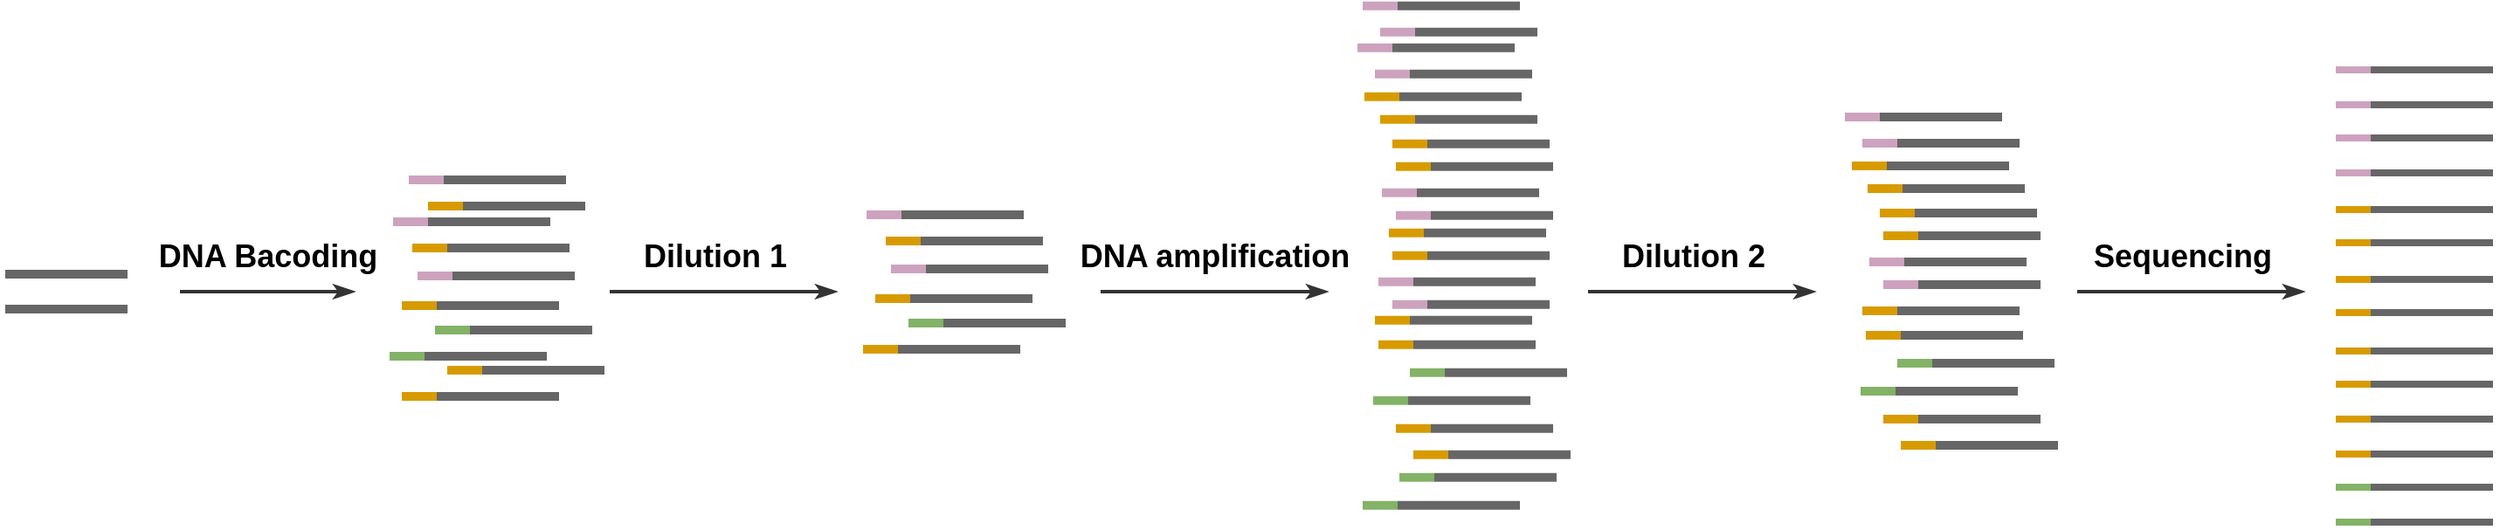 <mxfile version="19.0.0" type="github">
  <diagram id="hOID2NO2qhy8Afpl9kij" name="Page-1">
    <mxGraphModel dx="3061" dy="1357" grid="1" gridSize="10" guides="1" tooltips="1" connect="1" arrows="1" fold="1" page="1" pageScale="1" pageWidth="827" pageHeight="1169" math="0" shadow="0">
      <root>
        <mxCell id="0" />
        <mxCell id="1" parent="0" />
        <mxCell id="WEG5uXrDfeSpom00rCed-1" value="" style="endArrow=none;html=1;rounded=0;strokeWidth=5;strokeColor=#666666;jumpSize=10;shadow=0;arcSize=30;" parent="1" edge="1">
          <mxGeometry width="50" height="50" relative="1" as="geometry">
            <mxPoint x="-226" y="350" as="sourcePoint" />
            <mxPoint x="-156" y="350" as="targetPoint" />
          </mxGeometry>
        </mxCell>
        <mxCell id="WEG5uXrDfeSpom00rCed-2" value="" style="endArrow=none;html=1;rounded=0;strokeWidth=5;strokeColor=#666666;jumpSize=10;shadow=0;arcSize=30;" parent="1" edge="1">
          <mxGeometry width="50" height="50" relative="1" as="geometry">
            <mxPoint x="-226" y="370" as="sourcePoint" />
            <mxPoint x="-156" y="370" as="targetPoint" />
          </mxGeometry>
        </mxCell>
        <mxCell id="WEG5uXrDfeSpom00rCed-8" value="" style="endArrow=none;html=1;rounded=0;strokeWidth=5;strokeColor=#666666;" parent="1" edge="1">
          <mxGeometry width="50" height="50" relative="1" as="geometry">
            <mxPoint x="301" y="347" as="sourcePoint" />
            <mxPoint x="371" y="347" as="targetPoint" />
          </mxGeometry>
        </mxCell>
        <mxCell id="WEG5uXrDfeSpom00rCed-9" value="" style="endArrow=none;html=1;rounded=0;strokeWidth=5;strokeColor=#666666;" parent="1" edge="1">
          <mxGeometry width="50" height="50" relative="1" as="geometry">
            <mxPoint x="287" y="316" as="sourcePoint" />
            <mxPoint x="357" y="316" as="targetPoint" />
          </mxGeometry>
        </mxCell>
        <mxCell id="WEG5uXrDfeSpom00rCed-10" value="" style="endArrow=none;html=1;rounded=0;strokeWidth=5;strokeColor=#666666;" parent="1" edge="1">
          <mxGeometry width="50" height="50" relative="1" as="geometry">
            <mxPoint x="298" y="331" as="sourcePoint" />
            <mxPoint x="368" y="331" as="targetPoint" />
          </mxGeometry>
        </mxCell>
        <mxCell id="WEG5uXrDfeSpom00rCed-11" value="" style="endArrow=none;html=1;rounded=0;strokeWidth=5;strokeColor=#666666;" parent="1" edge="1">
          <mxGeometry width="50" height="50" relative="1" as="geometry">
            <mxPoint x="292" y="364" as="sourcePoint" />
            <mxPoint x="362" y="364" as="targetPoint" />
          </mxGeometry>
        </mxCell>
        <mxCell id="WEG5uXrDfeSpom00rCed-12" value="" style="endArrow=none;html=1;rounded=0;strokeWidth=5;strokeColor=#666666;" parent="1" edge="1">
          <mxGeometry width="50" height="50" relative="1" as="geometry">
            <mxPoint x="285" y="393" as="sourcePoint" />
            <mxPoint x="355" y="393" as="targetPoint" />
          </mxGeometry>
        </mxCell>
        <mxCell id="WEG5uXrDfeSpom00rCed-13" value="" style="endArrow=none;html=1;rounded=0;strokeWidth=5;strokeColor=#666666;" parent="1" edge="1">
          <mxGeometry width="50" height="50" relative="1" as="geometry">
            <mxPoint x="311" y="378" as="sourcePoint" />
            <mxPoint x="381" y="378" as="targetPoint" />
          </mxGeometry>
        </mxCell>
        <mxCell id="WEG5uXrDfeSpom00rCed-18" value="" style="endArrow=none;html=1;rounded=0;strokeWidth=5;strokeColor=#CDA2BE;" parent="1" edge="1">
          <mxGeometry width="50" height="50" relative="1" as="geometry">
            <mxPoint x="281" y="347" as="sourcePoint" />
            <mxPoint x="301" y="347" as="targetPoint" />
          </mxGeometry>
        </mxCell>
        <mxCell id="WEG5uXrDfeSpom00rCed-19" value="" style="endArrow=none;html=1;rounded=0;strokeWidth=5;strokeColor=#CDA2BE;fillColor=#e1d5e7;" parent="1" edge="1">
          <mxGeometry width="50" height="50" relative="1" as="geometry">
            <mxPoint x="267" y="316" as="sourcePoint" />
            <mxPoint x="287" y="316" as="targetPoint" />
          </mxGeometry>
        </mxCell>
        <mxCell id="WEG5uXrDfeSpom00rCed-20" value="" style="endArrow=none;html=1;rounded=0;strokeWidth=5;strokeColor=#d79b00;fillColor=#ffe6cc;" parent="1" edge="1">
          <mxGeometry width="50" height="50" relative="1" as="geometry">
            <mxPoint x="278" y="331" as="sourcePoint" />
            <mxPoint x="298" y="331" as="targetPoint" />
          </mxGeometry>
        </mxCell>
        <mxCell id="WEG5uXrDfeSpom00rCed-21" value="" style="endArrow=none;html=1;rounded=0;strokeWidth=5;strokeColor=#d79b00;fillColor=#ffe6cc;" parent="1" edge="1">
          <mxGeometry width="50" height="50" relative="1" as="geometry">
            <mxPoint x="272" y="364" as="sourcePoint" />
            <mxPoint x="292" y="364" as="targetPoint" />
          </mxGeometry>
        </mxCell>
        <mxCell id="WEG5uXrDfeSpom00rCed-22" value="" style="endArrow=none;html=1;rounded=0;strokeWidth=5;strokeColor=#d79b00;fillColor=#ffe6cc;" parent="1" edge="1">
          <mxGeometry width="50" height="50" relative="1" as="geometry">
            <mxPoint x="265" y="393" as="sourcePoint" />
            <mxPoint x="285" y="393" as="targetPoint" />
          </mxGeometry>
        </mxCell>
        <mxCell id="WEG5uXrDfeSpom00rCed-23" value="" style="endArrow=none;html=1;rounded=0;strokeWidth=5;strokeColor=#82b366;fillColor=#d5e8d4;" parent="1" edge="1">
          <mxGeometry width="50" height="50" relative="1" as="geometry">
            <mxPoint x="291" y="378" as="sourcePoint" />
            <mxPoint x="311" y="378" as="targetPoint" />
          </mxGeometry>
        </mxCell>
        <mxCell id="WEG5uXrDfeSpom00rCed-26" value="" style="endArrow=none;html=1;rounded=0;strokeWidth=4;strokeColor=#666666;" parent="1" edge="1">
          <mxGeometry width="50" height="50" relative="1" as="geometry">
            <mxPoint x="1128" y="233" as="sourcePoint" />
            <mxPoint x="1198" y="233" as="targetPoint" />
          </mxGeometry>
        </mxCell>
        <mxCell id="WEG5uXrDfeSpom00rCed-27" value="" style="endArrow=none;html=1;rounded=0;strokeWidth=4;strokeColor=#666666;" parent="1" edge="1">
          <mxGeometry width="50" height="50" relative="1" as="geometry">
            <mxPoint x="1127" y="253" as="sourcePoint" />
            <mxPoint x="1198" y="253" as="targetPoint" />
          </mxGeometry>
        </mxCell>
        <mxCell id="WEG5uXrDfeSpom00rCed-28" value="" style="endArrow=none;html=1;rounded=0;strokeWidth=4;strokeColor=#666666;" parent="1" edge="1">
          <mxGeometry width="50" height="50" relative="1" as="geometry">
            <mxPoint x="1128" y="313" as="sourcePoint" />
            <mxPoint x="1198" y="313" as="targetPoint" />
          </mxGeometry>
        </mxCell>
        <mxCell id="WEG5uXrDfeSpom00rCed-29" value="" style="endArrow=none;html=1;rounded=0;strokeWidth=4;strokeColor=#666666;" parent="1" edge="1">
          <mxGeometry width="50" height="50" relative="1" as="geometry">
            <mxPoint x="1127" y="332" as="sourcePoint" />
            <mxPoint x="1198" y="332" as="targetPoint" />
          </mxGeometry>
        </mxCell>
        <mxCell id="WEG5uXrDfeSpom00rCed-30" value="" style="endArrow=none;html=1;rounded=0;strokeWidth=4;strokeColor=#666666;" parent="1" edge="1">
          <mxGeometry width="50" height="50" relative="1" as="geometry">
            <mxPoint x="1127" y="353" as="sourcePoint" />
            <mxPoint x="1198" y="353" as="targetPoint" />
          </mxGeometry>
        </mxCell>
        <mxCell id="WEG5uXrDfeSpom00rCed-31" value="" style="endArrow=none;html=1;rounded=0;strokeWidth=4;strokeColor=#666666;" parent="1" edge="1">
          <mxGeometry width="50" height="50" relative="1" as="geometry">
            <mxPoint x="1128" y="472" as="sourcePoint" />
            <mxPoint x="1198" y="472" as="targetPoint" />
          </mxGeometry>
        </mxCell>
        <mxCell id="WEG5uXrDfeSpom00rCed-32" value="" style="endArrow=none;html=1;rounded=0;strokeWidth=4;strokeColor=#CDA2BE;" parent="1" edge="1">
          <mxGeometry width="50" height="50" relative="1" as="geometry">
            <mxPoint x="1108" y="233" as="sourcePoint" />
            <mxPoint x="1128" y="233" as="targetPoint" />
          </mxGeometry>
        </mxCell>
        <mxCell id="WEG5uXrDfeSpom00rCed-33" value="" style="endArrow=none;html=1;rounded=0;strokeWidth=4;strokeColor=#CDA2BE;fillColor=#e1d5e7;" parent="1" edge="1">
          <mxGeometry width="50" height="50" relative="1" as="geometry">
            <mxPoint x="1108" y="253" as="sourcePoint" />
            <mxPoint x="1128" y="253" as="targetPoint" />
          </mxGeometry>
        </mxCell>
        <mxCell id="WEG5uXrDfeSpom00rCed-34" value="" style="endArrow=none;html=1;rounded=0;strokeWidth=4;strokeColor=#d79b00;fillColor=#ffe6cc;" parent="1" edge="1">
          <mxGeometry width="50" height="50" relative="1" as="geometry">
            <mxPoint x="1108" y="313" as="sourcePoint" />
            <mxPoint x="1128" y="313" as="targetPoint" />
          </mxGeometry>
        </mxCell>
        <mxCell id="WEG5uXrDfeSpom00rCed-35" value="" style="endArrow=none;html=1;rounded=0;strokeWidth=4;strokeColor=#d79b00;fillColor=#ffe6cc;" parent="1" edge="1">
          <mxGeometry width="50" height="50" relative="1" as="geometry">
            <mxPoint x="1108" y="332" as="sourcePoint" />
            <mxPoint x="1128" y="332" as="targetPoint" />
          </mxGeometry>
        </mxCell>
        <mxCell id="WEG5uXrDfeSpom00rCed-36" value="" style="endArrow=none;html=1;rounded=0;strokeWidth=4;strokeColor=#d79b00;fillColor=#ffe6cc;" parent="1" edge="1">
          <mxGeometry width="50" height="50" relative="1" as="geometry">
            <mxPoint x="1108" y="353" as="sourcePoint" />
            <mxPoint x="1128" y="353" as="targetPoint" />
          </mxGeometry>
        </mxCell>
        <mxCell id="WEG5uXrDfeSpom00rCed-37" value="" style="endArrow=none;html=1;rounded=0;strokeWidth=4;strokeColor=#82b366;fillColor=#d5e8d4;" parent="1" edge="1">
          <mxGeometry width="50" height="50" relative="1" as="geometry">
            <mxPoint x="1108" y="472" as="sourcePoint" />
            <mxPoint x="1128" y="472" as="targetPoint" />
          </mxGeometry>
        </mxCell>
        <mxCell id="WEG5uXrDfeSpom00rCed-38" value="" style="endArrow=none;html=1;rounded=0;strokeWidth=4;strokeColor=#666666;" parent="1" edge="1">
          <mxGeometry width="50" height="50" relative="1" as="geometry">
            <mxPoint x="1128" y="272" as="sourcePoint" />
            <mxPoint x="1198" y="272" as="targetPoint" />
          </mxGeometry>
        </mxCell>
        <mxCell id="WEG5uXrDfeSpom00rCed-39" value="" style="endArrow=none;html=1;rounded=0;strokeWidth=4;strokeColor=#666666;" parent="1" edge="1">
          <mxGeometry width="50" height="50" relative="1" as="geometry">
            <mxPoint x="1127" y="292" as="sourcePoint" />
            <mxPoint x="1198" y="292" as="targetPoint" />
          </mxGeometry>
        </mxCell>
        <mxCell id="WEG5uXrDfeSpom00rCed-40" value="" style="endArrow=none;html=1;rounded=0;strokeWidth=4;strokeColor=#CDA2BE;" parent="1" edge="1">
          <mxGeometry width="50" height="50" relative="1" as="geometry">
            <mxPoint x="1108" y="272" as="sourcePoint" />
            <mxPoint x="1128" y="272" as="targetPoint" />
          </mxGeometry>
        </mxCell>
        <mxCell id="WEG5uXrDfeSpom00rCed-41" value="" style="endArrow=none;html=1;rounded=0;strokeWidth=4;strokeColor=#CDA2BE;fillColor=#e1d5e7;" parent="1" edge="1">
          <mxGeometry width="50" height="50" relative="1" as="geometry">
            <mxPoint x="1108" y="292" as="sourcePoint" />
            <mxPoint x="1128" y="292" as="targetPoint" />
          </mxGeometry>
        </mxCell>
        <mxCell id="WEG5uXrDfeSpom00rCed-42" value="" style="endArrow=none;html=1;rounded=0;strokeWidth=4;strokeColor=#666666;" parent="1" edge="1">
          <mxGeometry width="50" height="50" relative="1" as="geometry">
            <mxPoint x="1128" y="372" as="sourcePoint" />
            <mxPoint x="1198" y="372" as="targetPoint" />
          </mxGeometry>
        </mxCell>
        <mxCell id="WEG5uXrDfeSpom00rCed-43" value="" style="endArrow=none;html=1;rounded=0;strokeWidth=4;strokeColor=#666666;" parent="1" edge="1">
          <mxGeometry width="50" height="50" relative="1" as="geometry">
            <mxPoint x="1127" y="394.0" as="sourcePoint" />
            <mxPoint x="1198" y="394.0" as="targetPoint" />
          </mxGeometry>
        </mxCell>
        <mxCell id="WEG5uXrDfeSpom00rCed-44" value="" style="endArrow=none;html=1;rounded=0;strokeWidth=4;strokeColor=#666666;" parent="1" edge="1">
          <mxGeometry width="50" height="50" relative="1" as="geometry">
            <mxPoint x="1127" y="413.0" as="sourcePoint" />
            <mxPoint x="1198" y="413.0" as="targetPoint" />
          </mxGeometry>
        </mxCell>
        <mxCell id="WEG5uXrDfeSpom00rCed-45" value="" style="endArrow=none;html=1;rounded=0;strokeWidth=4;strokeColor=#d79b00;fillColor=#ffe6cc;" parent="1" edge="1">
          <mxGeometry width="50" height="50" relative="1" as="geometry">
            <mxPoint x="1108" y="372" as="sourcePoint" />
            <mxPoint x="1128" y="372" as="targetPoint" />
          </mxGeometry>
        </mxCell>
        <mxCell id="WEG5uXrDfeSpom00rCed-46" value="" style="endArrow=none;html=1;rounded=0;strokeWidth=4;strokeColor=#d79b00;fillColor=#ffe6cc;" parent="1" edge="1">
          <mxGeometry width="50" height="50" relative="1" as="geometry">
            <mxPoint x="1108" y="394.0" as="sourcePoint" />
            <mxPoint x="1128" y="394.0" as="targetPoint" />
          </mxGeometry>
        </mxCell>
        <mxCell id="WEG5uXrDfeSpom00rCed-47" value="" style="endArrow=none;html=1;rounded=0;strokeWidth=4;strokeColor=#d79b00;fillColor=#ffe6cc;" parent="1" edge="1">
          <mxGeometry width="50" height="50" relative="1" as="geometry">
            <mxPoint x="1108" y="413.0" as="sourcePoint" />
            <mxPoint x="1128" y="413.0" as="targetPoint" />
          </mxGeometry>
        </mxCell>
        <mxCell id="WEG5uXrDfeSpom00rCed-48" value="" style="endArrow=none;html=1;rounded=0;strokeWidth=4;strokeColor=#666666;" parent="1" edge="1">
          <mxGeometry width="50" height="50" relative="1" as="geometry">
            <mxPoint x="1128" y="492.0" as="sourcePoint" />
            <mxPoint x="1198" y="492.0" as="targetPoint" />
          </mxGeometry>
        </mxCell>
        <mxCell id="WEG5uXrDfeSpom00rCed-49" value="" style="endArrow=none;html=1;rounded=0;strokeWidth=4;strokeColor=#82b366;fillColor=#d5e8d4;" parent="1" edge="1">
          <mxGeometry width="50" height="50" relative="1" as="geometry">
            <mxPoint x="1108" y="492.0" as="sourcePoint" />
            <mxPoint x="1128" y="492.0" as="targetPoint" />
          </mxGeometry>
        </mxCell>
        <mxCell id="WEG5uXrDfeSpom00rCed-50" value="" style="endArrow=none;html=1;rounded=0;strokeWidth=4;strokeColor=#666666;" parent="1" edge="1">
          <mxGeometry width="50" height="50" relative="1" as="geometry">
            <mxPoint x="1127" y="433.0" as="sourcePoint" />
            <mxPoint x="1198" y="433.0" as="targetPoint" />
          </mxGeometry>
        </mxCell>
        <mxCell id="WEG5uXrDfeSpom00rCed-51" value="" style="endArrow=none;html=1;rounded=0;strokeWidth=4;strokeColor=#666666;" parent="1" edge="1">
          <mxGeometry width="50" height="50" relative="1" as="geometry">
            <mxPoint x="1127" y="453.0" as="sourcePoint" />
            <mxPoint x="1198" y="453.0" as="targetPoint" />
          </mxGeometry>
        </mxCell>
        <mxCell id="WEG5uXrDfeSpom00rCed-52" value="" style="endArrow=none;html=1;rounded=0;strokeWidth=4;strokeColor=#d79b00;fillColor=#ffe6cc;" parent="1" edge="1">
          <mxGeometry width="50" height="50" relative="1" as="geometry">
            <mxPoint x="1108" y="433.0" as="sourcePoint" />
            <mxPoint x="1128" y="433.0" as="targetPoint" />
          </mxGeometry>
        </mxCell>
        <mxCell id="WEG5uXrDfeSpom00rCed-53" value="" style="endArrow=none;html=1;rounded=0;strokeWidth=4;strokeColor=#d79b00;fillColor=#ffe6cc;" parent="1" edge="1">
          <mxGeometry width="50" height="50" relative="1" as="geometry">
            <mxPoint x="1108" y="453.0" as="sourcePoint" />
            <mxPoint x="1128" y="453.0" as="targetPoint" />
          </mxGeometry>
        </mxCell>
        <mxCell id="WEG5uXrDfeSpom00rCed-54" value="" style="endArrow=classicThin;html=1;rounded=0;strokeColor=#333333;strokeWidth=2;endFill=1;" parent="1" edge="1">
          <mxGeometry width="50" height="50" relative="1" as="geometry">
            <mxPoint x="-126" y="360" as="sourcePoint" />
            <mxPoint x="-26" y="360" as="targetPoint" />
          </mxGeometry>
        </mxCell>
        <mxCell id="WEG5uXrDfeSpom00rCed-56" value="" style="endArrow=classicThin;html=1;rounded=0;strokeColor=#333333;strokeWidth=2;endFill=1;" parent="1" edge="1">
          <mxGeometry width="50" height="50" relative="1" as="geometry">
            <mxPoint x="960" y="360" as="sourcePoint" />
            <mxPoint x="1090" y="360" as="targetPoint" />
          </mxGeometry>
        </mxCell>
        <mxCell id="WEG5uXrDfeSpom00rCed-97" value="&lt;font style=&quot;font-size: 18px;&quot;&gt;&lt;b&gt;DNA Bacoding&lt;/b&gt;&lt;/font&gt;" style="text;html=1;align=center;verticalAlign=middle;resizable=0;points=[];autosize=1;strokeColor=none;fillColor=none;" parent="1" vertex="1">
          <mxGeometry x="-146" y="330" width="140" height="20" as="geometry" />
        </mxCell>
        <mxCell id="WEG5uXrDfeSpom00rCed-100" value="&lt;font style=&quot;font-size: 18px;&quot;&gt;&lt;b&gt;Sequencing&lt;/b&gt;&lt;/font&gt;" style="text;html=1;align=center;verticalAlign=middle;resizable=0;points=[];autosize=1;strokeColor=none;fillColor=none;" parent="1" vertex="1">
          <mxGeometry x="960" y="330" width="120" height="20" as="geometry" />
        </mxCell>
        <mxCell id="WEG5uXrDfeSpom00rCed-101" value="" style="endArrow=classicThin;html=1;rounded=0;strokeColor=#333333;strokeWidth=2;endFill=1;" parent="1" edge="1">
          <mxGeometry width="50" height="50" relative="1" as="geometry">
            <mxPoint x="401" y="360" as="sourcePoint" />
            <mxPoint x="531" y="360" as="targetPoint" />
          </mxGeometry>
        </mxCell>
        <mxCell id="WEG5uXrDfeSpom00rCed-102" value="&lt;font style=&quot;font-size: 18px;&quot;&gt;&lt;b&gt;DNA amplification&lt;/b&gt;&lt;/font&gt;" style="text;html=1;align=center;verticalAlign=middle;resizable=0;points=[];autosize=1;strokeColor=none;fillColor=none;" parent="1" vertex="1">
          <mxGeometry x="381" y="330" width="170" height="20" as="geometry" />
        </mxCell>
        <mxCell id="lrXB-PKDkwHaV3u19Mu0-61" value="" style="endArrow=none;html=1;rounded=0;strokeWidth=5;strokeColor=#666666;" edge="1" parent="1">
          <mxGeometry width="50" height="50" relative="1" as="geometry">
            <mxPoint x="568" y="220.33" as="sourcePoint" />
            <mxPoint x="638" y="220.33" as="targetPoint" />
          </mxGeometry>
        </mxCell>
        <mxCell id="lrXB-PKDkwHaV3u19Mu0-62" value="" style="endArrow=none;html=1;rounded=0;strokeWidth=5;strokeColor=#CDA2BE;fillColor=#e1d5e7;" edge="1" parent="1">
          <mxGeometry width="50" height="50" relative="1" as="geometry">
            <mxPoint x="548" y="220.33" as="sourcePoint" />
            <mxPoint x="568" y="220.33" as="targetPoint" />
          </mxGeometry>
        </mxCell>
        <mxCell id="lrXB-PKDkwHaV3u19Mu0-63" value="" style="endArrow=none;html=1;rounded=0;strokeWidth=5;strokeColor=#666666;" edge="1" parent="1">
          <mxGeometry width="50" height="50" relative="1" as="geometry">
            <mxPoint x="578" y="235.33" as="sourcePoint" />
            <mxPoint x="648" y="235.33" as="targetPoint" />
          </mxGeometry>
        </mxCell>
        <mxCell id="lrXB-PKDkwHaV3u19Mu0-64" value="" style="endArrow=none;html=1;rounded=0;strokeWidth=5;strokeColor=#CDA2BE;fillColor=#e1d5e7;" edge="1" parent="1">
          <mxGeometry width="50" height="50" relative="1" as="geometry">
            <mxPoint x="558" y="235.33" as="sourcePoint" />
            <mxPoint x="578" y="235.33" as="targetPoint" />
          </mxGeometry>
        </mxCell>
        <mxCell id="lrXB-PKDkwHaV3u19Mu0-65" value="" style="endArrow=none;html=1;rounded=0;strokeWidth=5;strokeColor=#666666;" edge="1" parent="1">
          <mxGeometry width="50" height="50" relative="1" as="geometry">
            <mxPoint x="582" y="303.33" as="sourcePoint" />
            <mxPoint x="652" y="303.33" as="targetPoint" />
          </mxGeometry>
        </mxCell>
        <mxCell id="lrXB-PKDkwHaV3u19Mu0-66" value="" style="endArrow=none;html=1;rounded=0;strokeWidth=5;strokeColor=#CDA2BE;fillColor=#e1d5e7;" edge="1" parent="1">
          <mxGeometry width="50" height="50" relative="1" as="geometry">
            <mxPoint x="562" y="303.33" as="sourcePoint" />
            <mxPoint x="582" y="303.33" as="targetPoint" />
          </mxGeometry>
        </mxCell>
        <mxCell id="lrXB-PKDkwHaV3u19Mu0-67" value="" style="endArrow=none;html=1;rounded=0;strokeWidth=5;strokeColor=#666666;" edge="1" parent="1">
          <mxGeometry width="50" height="50" relative="1" as="geometry">
            <mxPoint x="590" y="316.33" as="sourcePoint" />
            <mxPoint x="660" y="316.33" as="targetPoint" />
          </mxGeometry>
        </mxCell>
        <mxCell id="lrXB-PKDkwHaV3u19Mu0-68" value="" style="endArrow=none;html=1;rounded=0;strokeWidth=5;strokeColor=#CDA2BE;fillColor=#e1d5e7;" edge="1" parent="1">
          <mxGeometry width="50" height="50" relative="1" as="geometry">
            <mxPoint x="570" y="316.33" as="sourcePoint" />
            <mxPoint x="590" y="316.33" as="targetPoint" />
          </mxGeometry>
        </mxCell>
        <mxCell id="lrXB-PKDkwHaV3u19Mu0-69" value="" style="endArrow=none;html=1;rounded=0;strokeWidth=5;strokeColor=#666666;" edge="1" parent="1">
          <mxGeometry width="50" height="50" relative="1" as="geometry">
            <mxPoint x="572" y="248.33" as="sourcePoint" />
            <mxPoint x="642" y="248.33" as="targetPoint" />
          </mxGeometry>
        </mxCell>
        <mxCell id="lrXB-PKDkwHaV3u19Mu0-70" value="" style="endArrow=none;html=1;rounded=0;strokeWidth=5;strokeColor=#d79b00;fillColor=#ffe6cc;" edge="1" parent="1">
          <mxGeometry width="50" height="50" relative="1" as="geometry">
            <mxPoint x="552" y="248.33" as="sourcePoint" />
            <mxPoint x="572" y="248.33" as="targetPoint" />
          </mxGeometry>
        </mxCell>
        <mxCell id="lrXB-PKDkwHaV3u19Mu0-71" value="" style="endArrow=none;html=1;rounded=0;strokeWidth=5;strokeColor=#666666;" edge="1" parent="1">
          <mxGeometry width="50" height="50" relative="1" as="geometry">
            <mxPoint x="581" y="261.33" as="sourcePoint" />
            <mxPoint x="651" y="261.33" as="targetPoint" />
          </mxGeometry>
        </mxCell>
        <mxCell id="lrXB-PKDkwHaV3u19Mu0-72" value="" style="endArrow=none;html=1;rounded=0;strokeWidth=5;strokeColor=#d79b00;fillColor=#ffe6cc;" edge="1" parent="1">
          <mxGeometry width="50" height="50" relative="1" as="geometry">
            <mxPoint x="561" y="261.33" as="sourcePoint" />
            <mxPoint x="581" y="261.33" as="targetPoint" />
          </mxGeometry>
        </mxCell>
        <mxCell id="lrXB-PKDkwHaV3u19Mu0-73" value="" style="endArrow=none;html=1;rounded=0;strokeWidth=5;strokeColor=#666666;" edge="1" parent="1">
          <mxGeometry width="50" height="50" relative="1" as="geometry">
            <mxPoint x="588" y="275.33" as="sourcePoint" />
            <mxPoint x="658" y="275.33" as="targetPoint" />
          </mxGeometry>
        </mxCell>
        <mxCell id="lrXB-PKDkwHaV3u19Mu0-74" value="" style="endArrow=none;html=1;rounded=0;strokeWidth=5;strokeColor=#d79b00;fillColor=#ffe6cc;" edge="1" parent="1">
          <mxGeometry width="50" height="50" relative="1" as="geometry">
            <mxPoint x="568" y="275.33" as="sourcePoint" />
            <mxPoint x="588" y="275.33" as="targetPoint" />
          </mxGeometry>
        </mxCell>
        <mxCell id="lrXB-PKDkwHaV3u19Mu0-75" value="" style="endArrow=none;html=1;rounded=0;strokeWidth=5;strokeColor=#666666;" edge="1" parent="1">
          <mxGeometry width="50" height="50" relative="1" as="geometry">
            <mxPoint x="590" y="288.33" as="sourcePoint" />
            <mxPoint x="660" y="288.33" as="targetPoint" />
          </mxGeometry>
        </mxCell>
        <mxCell id="lrXB-PKDkwHaV3u19Mu0-76" value="" style="endArrow=none;html=1;rounded=0;strokeWidth=5;strokeColor=#d79b00;fillColor=#ffe6cc;" edge="1" parent="1">
          <mxGeometry width="50" height="50" relative="1" as="geometry">
            <mxPoint x="570" y="288.33" as="sourcePoint" />
            <mxPoint x="590" y="288.33" as="targetPoint" />
          </mxGeometry>
        </mxCell>
        <mxCell id="lrXB-PKDkwHaV3u19Mu0-77" value="" style="endArrow=none;html=1;rounded=0;strokeWidth=5;strokeColor=#666666;" edge="1" parent="1">
          <mxGeometry width="50" height="50" relative="1" as="geometry">
            <mxPoint x="578" y="376.33" as="sourcePoint" />
            <mxPoint x="648" y="376.33" as="targetPoint" />
          </mxGeometry>
        </mxCell>
        <mxCell id="lrXB-PKDkwHaV3u19Mu0-78" value="" style="endArrow=none;html=1;rounded=0;strokeWidth=5;strokeColor=#d79b00;fillColor=#ffe6cc;" edge="1" parent="1">
          <mxGeometry width="50" height="50" relative="1" as="geometry">
            <mxPoint x="558" y="376.33" as="sourcePoint" />
            <mxPoint x="578" y="376.33" as="targetPoint" />
          </mxGeometry>
        </mxCell>
        <mxCell id="lrXB-PKDkwHaV3u19Mu0-79" value="" style="endArrow=none;html=1;rounded=0;strokeWidth=5;strokeColor=#666666;" edge="1" parent="1">
          <mxGeometry width="50" height="50" relative="1" as="geometry">
            <mxPoint x="580" y="390.33" as="sourcePoint" />
            <mxPoint x="650" y="390.33" as="targetPoint" />
          </mxGeometry>
        </mxCell>
        <mxCell id="lrXB-PKDkwHaV3u19Mu0-80" value="" style="endArrow=none;html=1;rounded=0;strokeWidth=5;strokeColor=#d79b00;fillColor=#ffe6cc;" edge="1" parent="1">
          <mxGeometry width="50" height="50" relative="1" as="geometry">
            <mxPoint x="560" y="390.33" as="sourcePoint" />
            <mxPoint x="580" y="390.33" as="targetPoint" />
          </mxGeometry>
        </mxCell>
        <mxCell id="lrXB-PKDkwHaV3u19Mu0-81" value="" style="endArrow=none;html=1;rounded=0;strokeWidth=5;strokeColor=#666666;" edge="1" parent="1">
          <mxGeometry width="50" height="50" relative="1" as="geometry">
            <mxPoint x="598" y="406.33" as="sourcePoint" />
            <mxPoint x="668" y="406.33" as="targetPoint" />
          </mxGeometry>
        </mxCell>
        <mxCell id="lrXB-PKDkwHaV3u19Mu0-82" value="" style="endArrow=none;html=1;rounded=0;strokeWidth=5;strokeColor=#82b366;fillColor=#d5e8d4;" edge="1" parent="1">
          <mxGeometry width="50" height="50" relative="1" as="geometry">
            <mxPoint x="578" y="406.33" as="sourcePoint" />
            <mxPoint x="598" y="406.33" as="targetPoint" />
          </mxGeometry>
        </mxCell>
        <mxCell id="lrXB-PKDkwHaV3u19Mu0-83" value="" style="endArrow=none;html=1;rounded=0;strokeWidth=5;strokeColor=#666666;" edge="1" parent="1">
          <mxGeometry width="50" height="50" relative="1" as="geometry">
            <mxPoint x="577" y="422.33" as="sourcePoint" />
            <mxPoint x="647" y="422.33" as="targetPoint" />
          </mxGeometry>
        </mxCell>
        <mxCell id="lrXB-PKDkwHaV3u19Mu0-84" value="" style="endArrow=none;html=1;rounded=0;strokeWidth=5;strokeColor=#82b366;fillColor=#d5e8d4;" edge="1" parent="1">
          <mxGeometry width="50" height="50" relative="1" as="geometry">
            <mxPoint x="557" y="422.33" as="sourcePoint" />
            <mxPoint x="577" y="422.33" as="targetPoint" />
          </mxGeometry>
        </mxCell>
        <mxCell id="lrXB-PKDkwHaV3u19Mu0-85" value="" style="endArrow=none;html=1;rounded=0;strokeWidth=5;strokeColor=#666666;" edge="1" parent="1">
          <mxGeometry width="50" height="50" relative="1" as="geometry">
            <mxPoint x="590" y="438.33" as="sourcePoint" />
            <mxPoint x="660" y="438.33" as="targetPoint" />
          </mxGeometry>
        </mxCell>
        <mxCell id="lrXB-PKDkwHaV3u19Mu0-86" value="" style="endArrow=none;html=1;rounded=0;strokeWidth=5;strokeColor=#d79b00;fillColor=#ffe6cc;" edge="1" parent="1">
          <mxGeometry width="50" height="50" relative="1" as="geometry">
            <mxPoint x="570" y="438.33" as="sourcePoint" />
            <mxPoint x="590" y="438.33" as="targetPoint" />
          </mxGeometry>
        </mxCell>
        <mxCell id="lrXB-PKDkwHaV3u19Mu0-87" value="" style="endArrow=none;html=1;rounded=0;strokeWidth=5;strokeColor=#666666;" edge="1" parent="1">
          <mxGeometry width="50" height="50" relative="1" as="geometry">
            <mxPoint x="600" y="453.33" as="sourcePoint" />
            <mxPoint x="670" y="453.33" as="targetPoint" />
          </mxGeometry>
        </mxCell>
        <mxCell id="lrXB-PKDkwHaV3u19Mu0-88" value="" style="endArrow=none;html=1;rounded=0;strokeWidth=5;strokeColor=#d79b00;fillColor=#ffe6cc;" edge="1" parent="1">
          <mxGeometry width="50" height="50" relative="1" as="geometry">
            <mxPoint x="580" y="453.33" as="sourcePoint" />
            <mxPoint x="600" y="453.33" as="targetPoint" />
          </mxGeometry>
        </mxCell>
        <mxCell id="lrXB-PKDkwHaV3u19Mu0-89" value="" style="endArrow=none;html=1;rounded=0;strokeWidth=5;strokeColor=#666666;" edge="1" parent="1">
          <mxGeometry width="50" height="50" relative="1" as="geometry">
            <mxPoint x="571" y="196.33" as="sourcePoint" />
            <mxPoint x="641" y="196.33" as="targetPoint" />
          </mxGeometry>
        </mxCell>
        <mxCell id="lrXB-PKDkwHaV3u19Mu0-90" value="" style="endArrow=none;html=1;rounded=0;strokeWidth=5;strokeColor=#CDA2BE;fillColor=#e1d5e7;" edge="1" parent="1">
          <mxGeometry width="50" height="50" relative="1" as="geometry">
            <mxPoint x="551" y="196.33" as="sourcePoint" />
            <mxPoint x="571" y="196.33" as="targetPoint" />
          </mxGeometry>
        </mxCell>
        <mxCell id="lrXB-PKDkwHaV3u19Mu0-91" value="" style="endArrow=none;html=1;rounded=0;strokeWidth=5;strokeColor=#666666;" edge="1" parent="1">
          <mxGeometry width="50" height="50" relative="1" as="geometry">
            <mxPoint x="581" y="211.33" as="sourcePoint" />
            <mxPoint x="651" y="211.33" as="targetPoint" />
          </mxGeometry>
        </mxCell>
        <mxCell id="lrXB-PKDkwHaV3u19Mu0-92" value="" style="endArrow=none;html=1;rounded=0;strokeWidth=5;strokeColor=#CDA2BE;fillColor=#e1d5e7;" edge="1" parent="1">
          <mxGeometry width="50" height="50" relative="1" as="geometry">
            <mxPoint x="561" y="211.33" as="sourcePoint" />
            <mxPoint x="581" y="211.33" as="targetPoint" />
          </mxGeometry>
        </mxCell>
        <mxCell id="lrXB-PKDkwHaV3u19Mu0-93" value="" style="endArrow=none;html=1;rounded=0;strokeWidth=5;strokeColor=#666666;" edge="1" parent="1">
          <mxGeometry width="50" height="50" relative="1" as="geometry">
            <mxPoint x="580" y="354.33" as="sourcePoint" />
            <mxPoint x="650" y="354.33" as="targetPoint" />
          </mxGeometry>
        </mxCell>
        <mxCell id="lrXB-PKDkwHaV3u19Mu0-94" value="" style="endArrow=none;html=1;rounded=0;strokeWidth=5;strokeColor=#CDA2BE;fillColor=#e1d5e7;" edge="1" parent="1">
          <mxGeometry width="50" height="50" relative="1" as="geometry">
            <mxPoint x="560" y="354.33" as="sourcePoint" />
            <mxPoint x="580" y="354.33" as="targetPoint" />
          </mxGeometry>
        </mxCell>
        <mxCell id="lrXB-PKDkwHaV3u19Mu0-95" value="" style="endArrow=none;html=1;rounded=0;strokeWidth=5;strokeColor=#666666;" edge="1" parent="1">
          <mxGeometry width="50" height="50" relative="1" as="geometry">
            <mxPoint x="588" y="367.33" as="sourcePoint" />
            <mxPoint x="658" y="367.33" as="targetPoint" />
          </mxGeometry>
        </mxCell>
        <mxCell id="lrXB-PKDkwHaV3u19Mu0-96" value="" style="endArrow=none;html=1;rounded=0;strokeWidth=5;strokeColor=#CDA2BE;fillColor=#e1d5e7;" edge="1" parent="1">
          <mxGeometry width="50" height="50" relative="1" as="geometry">
            <mxPoint x="568" y="367.33" as="sourcePoint" />
            <mxPoint x="588" y="367.33" as="targetPoint" />
          </mxGeometry>
        </mxCell>
        <mxCell id="lrXB-PKDkwHaV3u19Mu0-97" value="" style="endArrow=none;html=1;rounded=0;strokeWidth=5;strokeColor=#666666;" edge="1" parent="1">
          <mxGeometry width="50" height="50" relative="1" as="geometry">
            <mxPoint x="586" y="326.33" as="sourcePoint" />
            <mxPoint x="656" y="326.33" as="targetPoint" />
          </mxGeometry>
        </mxCell>
        <mxCell id="lrXB-PKDkwHaV3u19Mu0-98" value="" style="endArrow=none;html=1;rounded=0;strokeWidth=5;strokeColor=#d79b00;fillColor=#ffe6cc;" edge="1" parent="1">
          <mxGeometry width="50" height="50" relative="1" as="geometry">
            <mxPoint x="566" y="326.33" as="sourcePoint" />
            <mxPoint x="586" y="326.33" as="targetPoint" />
          </mxGeometry>
        </mxCell>
        <mxCell id="lrXB-PKDkwHaV3u19Mu0-99" value="" style="endArrow=none;html=1;rounded=0;strokeWidth=5;strokeColor=#666666;" edge="1" parent="1">
          <mxGeometry width="50" height="50" relative="1" as="geometry">
            <mxPoint x="588" y="339.33" as="sourcePoint" />
            <mxPoint x="658" y="339.33" as="targetPoint" />
          </mxGeometry>
        </mxCell>
        <mxCell id="lrXB-PKDkwHaV3u19Mu0-100" value="" style="endArrow=none;html=1;rounded=0;strokeWidth=5;strokeColor=#d79b00;fillColor=#ffe6cc;" edge="1" parent="1">
          <mxGeometry width="50" height="50" relative="1" as="geometry">
            <mxPoint x="568" y="339.33" as="sourcePoint" />
            <mxPoint x="588" y="339.33" as="targetPoint" />
          </mxGeometry>
        </mxCell>
        <mxCell id="lrXB-PKDkwHaV3u19Mu0-101" value="" style="endArrow=none;html=1;rounded=0;strokeWidth=5;strokeColor=#666666;" edge="1" parent="1">
          <mxGeometry width="50" height="50" relative="1" as="geometry">
            <mxPoint x="592" y="466.33" as="sourcePoint" />
            <mxPoint x="662" y="466.33" as="targetPoint" />
          </mxGeometry>
        </mxCell>
        <mxCell id="lrXB-PKDkwHaV3u19Mu0-102" value="" style="endArrow=none;html=1;rounded=0;strokeWidth=5;strokeColor=#82b366;fillColor=#d5e8d4;" edge="1" parent="1">
          <mxGeometry width="50" height="50" relative="1" as="geometry">
            <mxPoint x="572" y="466.33" as="sourcePoint" />
            <mxPoint x="592" y="466.33" as="targetPoint" />
          </mxGeometry>
        </mxCell>
        <mxCell id="lrXB-PKDkwHaV3u19Mu0-103" value="" style="endArrow=none;html=1;rounded=0;strokeWidth=5;strokeColor=#666666;" edge="1" parent="1">
          <mxGeometry width="50" height="50" relative="1" as="geometry">
            <mxPoint x="571" y="482.33" as="sourcePoint" />
            <mxPoint x="641" y="482.33" as="targetPoint" />
          </mxGeometry>
        </mxCell>
        <mxCell id="lrXB-PKDkwHaV3u19Mu0-104" value="" style="endArrow=none;html=1;rounded=0;strokeWidth=5;strokeColor=#82b366;fillColor=#d5e8d4;" edge="1" parent="1">
          <mxGeometry width="50" height="50" relative="1" as="geometry">
            <mxPoint x="551" y="482.33" as="sourcePoint" />
            <mxPoint x="571" y="482.33" as="targetPoint" />
          </mxGeometry>
        </mxCell>
        <mxCell id="lrXB-PKDkwHaV3u19Mu0-105" value="" style="endArrow=none;html=1;rounded=0;strokeWidth=5;strokeColor=#666666;" edge="1" parent="1">
          <mxGeometry width="50" height="50" relative="1" as="geometry">
            <mxPoint x="847" y="260" as="sourcePoint" />
            <mxPoint x="917" y="260" as="targetPoint" />
          </mxGeometry>
        </mxCell>
        <mxCell id="lrXB-PKDkwHaV3u19Mu0-106" value="" style="endArrow=none;html=1;rounded=0;strokeWidth=5;strokeColor=#CDA2BE;fillColor=#e1d5e7;" edge="1" parent="1">
          <mxGeometry width="50" height="50" relative="1" as="geometry">
            <mxPoint x="827" y="260" as="sourcePoint" />
            <mxPoint x="847" y="260" as="targetPoint" />
          </mxGeometry>
        </mxCell>
        <mxCell id="lrXB-PKDkwHaV3u19Mu0-107" value="" style="endArrow=none;html=1;rounded=0;strokeWidth=5;strokeColor=#666666;" edge="1" parent="1">
          <mxGeometry width="50" height="50" relative="1" as="geometry">
            <mxPoint x="857" y="275" as="sourcePoint" />
            <mxPoint x="927" y="275" as="targetPoint" />
          </mxGeometry>
        </mxCell>
        <mxCell id="lrXB-PKDkwHaV3u19Mu0-108" value="" style="endArrow=none;html=1;rounded=0;strokeWidth=5;strokeColor=#CDA2BE;fillColor=#e1d5e7;" edge="1" parent="1">
          <mxGeometry width="50" height="50" relative="1" as="geometry">
            <mxPoint x="837" y="275" as="sourcePoint" />
            <mxPoint x="857" y="275" as="targetPoint" />
          </mxGeometry>
        </mxCell>
        <mxCell id="lrXB-PKDkwHaV3u19Mu0-109" value="" style="endArrow=none;html=1;rounded=0;strokeWidth=5;strokeColor=#666666;" edge="1" parent="1">
          <mxGeometry width="50" height="50" relative="1" as="geometry">
            <mxPoint x="861" y="343" as="sourcePoint" />
            <mxPoint x="931" y="343" as="targetPoint" />
          </mxGeometry>
        </mxCell>
        <mxCell id="lrXB-PKDkwHaV3u19Mu0-110" value="" style="endArrow=none;html=1;rounded=0;strokeWidth=5;strokeColor=#CDA2BE;fillColor=#e1d5e7;" edge="1" parent="1">
          <mxGeometry width="50" height="50" relative="1" as="geometry">
            <mxPoint x="841" y="343" as="sourcePoint" />
            <mxPoint x="861" y="343" as="targetPoint" />
          </mxGeometry>
        </mxCell>
        <mxCell id="lrXB-PKDkwHaV3u19Mu0-111" value="" style="endArrow=none;html=1;rounded=0;strokeWidth=5;strokeColor=#666666;" edge="1" parent="1">
          <mxGeometry width="50" height="50" relative="1" as="geometry">
            <mxPoint x="869" y="356" as="sourcePoint" />
            <mxPoint x="939" y="356" as="targetPoint" />
          </mxGeometry>
        </mxCell>
        <mxCell id="lrXB-PKDkwHaV3u19Mu0-112" value="" style="endArrow=none;html=1;rounded=0;strokeWidth=5;strokeColor=#CDA2BE;fillColor=#e1d5e7;" edge="1" parent="1">
          <mxGeometry width="50" height="50" relative="1" as="geometry">
            <mxPoint x="849" y="356" as="sourcePoint" />
            <mxPoint x="869" y="356" as="targetPoint" />
          </mxGeometry>
        </mxCell>
        <mxCell id="lrXB-PKDkwHaV3u19Mu0-113" value="" style="endArrow=none;html=1;rounded=0;strokeWidth=5;strokeColor=#666666;" edge="1" parent="1">
          <mxGeometry width="50" height="50" relative="1" as="geometry">
            <mxPoint x="851" y="288" as="sourcePoint" />
            <mxPoint x="921" y="288" as="targetPoint" />
          </mxGeometry>
        </mxCell>
        <mxCell id="lrXB-PKDkwHaV3u19Mu0-114" value="" style="endArrow=none;html=1;rounded=0;strokeWidth=5;strokeColor=#d79b00;fillColor=#ffe6cc;" edge="1" parent="1">
          <mxGeometry width="50" height="50" relative="1" as="geometry">
            <mxPoint x="831" y="288" as="sourcePoint" />
            <mxPoint x="851" y="288" as="targetPoint" />
          </mxGeometry>
        </mxCell>
        <mxCell id="lrXB-PKDkwHaV3u19Mu0-115" value="" style="endArrow=none;html=1;rounded=0;strokeWidth=5;strokeColor=#666666;" edge="1" parent="1">
          <mxGeometry width="50" height="50" relative="1" as="geometry">
            <mxPoint x="860" y="301" as="sourcePoint" />
            <mxPoint x="930" y="301" as="targetPoint" />
          </mxGeometry>
        </mxCell>
        <mxCell id="lrXB-PKDkwHaV3u19Mu0-116" value="" style="endArrow=none;html=1;rounded=0;strokeWidth=5;strokeColor=#d79b00;fillColor=#ffe6cc;" edge="1" parent="1">
          <mxGeometry width="50" height="50" relative="1" as="geometry">
            <mxPoint x="840" y="301" as="sourcePoint" />
            <mxPoint x="860" y="301" as="targetPoint" />
          </mxGeometry>
        </mxCell>
        <mxCell id="lrXB-PKDkwHaV3u19Mu0-117" value="" style="endArrow=none;html=1;rounded=0;strokeWidth=5;strokeColor=#666666;" edge="1" parent="1">
          <mxGeometry width="50" height="50" relative="1" as="geometry">
            <mxPoint x="867" y="315" as="sourcePoint" />
            <mxPoint x="937" y="315" as="targetPoint" />
          </mxGeometry>
        </mxCell>
        <mxCell id="lrXB-PKDkwHaV3u19Mu0-118" value="" style="endArrow=none;html=1;rounded=0;strokeWidth=5;strokeColor=#d79b00;fillColor=#ffe6cc;" edge="1" parent="1">
          <mxGeometry width="50" height="50" relative="1" as="geometry">
            <mxPoint x="847" y="315" as="sourcePoint" />
            <mxPoint x="867" y="315" as="targetPoint" />
          </mxGeometry>
        </mxCell>
        <mxCell id="lrXB-PKDkwHaV3u19Mu0-119" value="" style="endArrow=none;html=1;rounded=0;strokeWidth=5;strokeColor=#666666;" edge="1" parent="1">
          <mxGeometry width="50" height="50" relative="1" as="geometry">
            <mxPoint x="869" y="328" as="sourcePoint" />
            <mxPoint x="939" y="328" as="targetPoint" />
          </mxGeometry>
        </mxCell>
        <mxCell id="lrXB-PKDkwHaV3u19Mu0-120" value="" style="endArrow=none;html=1;rounded=0;strokeWidth=5;strokeColor=#d79b00;fillColor=#ffe6cc;" edge="1" parent="1">
          <mxGeometry width="50" height="50" relative="1" as="geometry">
            <mxPoint x="849" y="328" as="sourcePoint" />
            <mxPoint x="869" y="328" as="targetPoint" />
          </mxGeometry>
        </mxCell>
        <mxCell id="lrXB-PKDkwHaV3u19Mu0-121" value="" style="endArrow=none;html=1;rounded=0;strokeWidth=5;strokeColor=#666666;" edge="1" parent="1">
          <mxGeometry width="50" height="50" relative="1" as="geometry">
            <mxPoint x="857" y="371" as="sourcePoint" />
            <mxPoint x="927" y="371" as="targetPoint" />
          </mxGeometry>
        </mxCell>
        <mxCell id="lrXB-PKDkwHaV3u19Mu0-122" value="" style="endArrow=none;html=1;rounded=0;strokeWidth=5;strokeColor=#d79b00;fillColor=#ffe6cc;" edge="1" parent="1">
          <mxGeometry width="50" height="50" relative="1" as="geometry">
            <mxPoint x="837" y="371" as="sourcePoint" />
            <mxPoint x="857" y="371" as="targetPoint" />
          </mxGeometry>
        </mxCell>
        <mxCell id="lrXB-PKDkwHaV3u19Mu0-123" value="" style="endArrow=none;html=1;rounded=0;strokeWidth=5;strokeColor=#666666;" edge="1" parent="1">
          <mxGeometry width="50" height="50" relative="1" as="geometry">
            <mxPoint x="859" y="385" as="sourcePoint" />
            <mxPoint x="929" y="385" as="targetPoint" />
          </mxGeometry>
        </mxCell>
        <mxCell id="lrXB-PKDkwHaV3u19Mu0-124" value="" style="endArrow=none;html=1;rounded=0;strokeWidth=5;strokeColor=#d79b00;fillColor=#ffe6cc;" edge="1" parent="1">
          <mxGeometry width="50" height="50" relative="1" as="geometry">
            <mxPoint x="839" y="385" as="sourcePoint" />
            <mxPoint x="859" y="385" as="targetPoint" />
          </mxGeometry>
        </mxCell>
        <mxCell id="lrXB-PKDkwHaV3u19Mu0-125" value="" style="endArrow=none;html=1;rounded=0;strokeWidth=5;strokeColor=#666666;" edge="1" parent="1">
          <mxGeometry width="50" height="50" relative="1" as="geometry">
            <mxPoint x="877" y="401" as="sourcePoint" />
            <mxPoint x="947" y="401" as="targetPoint" />
          </mxGeometry>
        </mxCell>
        <mxCell id="lrXB-PKDkwHaV3u19Mu0-126" value="" style="endArrow=none;html=1;rounded=0;strokeWidth=5;strokeColor=#82b366;fillColor=#d5e8d4;" edge="1" parent="1">
          <mxGeometry width="50" height="50" relative="1" as="geometry">
            <mxPoint x="857" y="401" as="sourcePoint" />
            <mxPoint x="877" y="401" as="targetPoint" />
          </mxGeometry>
        </mxCell>
        <mxCell id="lrXB-PKDkwHaV3u19Mu0-127" value="" style="endArrow=none;html=1;rounded=0;strokeWidth=5;strokeColor=#666666;" edge="1" parent="1">
          <mxGeometry width="50" height="50" relative="1" as="geometry">
            <mxPoint x="856" y="417" as="sourcePoint" />
            <mxPoint x="926" y="417" as="targetPoint" />
          </mxGeometry>
        </mxCell>
        <mxCell id="lrXB-PKDkwHaV3u19Mu0-128" value="" style="endArrow=none;html=1;rounded=0;strokeWidth=5;strokeColor=#82b366;fillColor=#d5e8d4;" edge="1" parent="1">
          <mxGeometry width="50" height="50" relative="1" as="geometry">
            <mxPoint x="836" y="417" as="sourcePoint" />
            <mxPoint x="856" y="417" as="targetPoint" />
          </mxGeometry>
        </mxCell>
        <mxCell id="lrXB-PKDkwHaV3u19Mu0-129" value="" style="endArrow=none;html=1;rounded=0;strokeWidth=5;strokeColor=#666666;" edge="1" parent="1">
          <mxGeometry width="50" height="50" relative="1" as="geometry">
            <mxPoint x="869" y="433" as="sourcePoint" />
            <mxPoint x="939" y="433" as="targetPoint" />
          </mxGeometry>
        </mxCell>
        <mxCell id="lrXB-PKDkwHaV3u19Mu0-130" value="" style="endArrow=none;html=1;rounded=0;strokeWidth=5;strokeColor=#d79b00;fillColor=#ffe6cc;" edge="1" parent="1">
          <mxGeometry width="50" height="50" relative="1" as="geometry">
            <mxPoint x="849" y="433" as="sourcePoint" />
            <mxPoint x="869" y="433" as="targetPoint" />
          </mxGeometry>
        </mxCell>
        <mxCell id="lrXB-PKDkwHaV3u19Mu0-131" value="" style="endArrow=none;html=1;rounded=0;strokeWidth=5;strokeColor=#666666;" edge="1" parent="1">
          <mxGeometry width="50" height="50" relative="1" as="geometry">
            <mxPoint x="879" y="448" as="sourcePoint" />
            <mxPoint x="949" y="448" as="targetPoint" />
          </mxGeometry>
        </mxCell>
        <mxCell id="lrXB-PKDkwHaV3u19Mu0-132" value="" style="endArrow=none;html=1;rounded=0;strokeWidth=5;strokeColor=#d79b00;fillColor=#ffe6cc;" edge="1" parent="1">
          <mxGeometry width="50" height="50" relative="1" as="geometry">
            <mxPoint x="859" y="448" as="sourcePoint" />
            <mxPoint x="879" y="448" as="targetPoint" />
          </mxGeometry>
        </mxCell>
        <mxCell id="lrXB-PKDkwHaV3u19Mu0-133" value="" style="endArrow=classicThin;html=1;rounded=0;strokeColor=#333333;strokeWidth=2;endFill=1;" edge="1" parent="1">
          <mxGeometry width="50" height="50" relative="1" as="geometry">
            <mxPoint x="680" y="360" as="sourcePoint" />
            <mxPoint x="810" y="360" as="targetPoint" />
          </mxGeometry>
        </mxCell>
        <mxCell id="lrXB-PKDkwHaV3u19Mu0-134" value="&lt;font style=&quot;font-size: 18px;&quot;&gt;&lt;b&gt;Dilution 2&lt;/b&gt;&lt;/font&gt;" style="text;html=1;align=center;verticalAlign=middle;resizable=0;points=[];autosize=1;strokeColor=none;fillColor=none;" vertex="1" parent="1">
          <mxGeometry x="690" y="330" width="100" height="20" as="geometry" />
        </mxCell>
        <mxCell id="lrXB-PKDkwHaV3u19Mu0-135" value="" style="endArrow=classicThin;html=1;rounded=0;strokeColor=#333333;strokeWidth=2;endFill=1;" edge="1" parent="1">
          <mxGeometry width="50" height="50" relative="1" as="geometry">
            <mxPoint x="120" y="360" as="sourcePoint" />
            <mxPoint x="250" y="360" as="targetPoint" />
          </mxGeometry>
        </mxCell>
        <mxCell id="lrXB-PKDkwHaV3u19Mu0-136" value="&lt;font style=&quot;font-size: 18px;&quot;&gt;&lt;b&gt;Dilution 1&lt;/b&gt;&lt;/font&gt;" style="text;html=1;align=center;verticalAlign=middle;resizable=0;points=[];autosize=1;strokeColor=none;fillColor=none;" vertex="1" parent="1">
          <mxGeometry x="130" y="330" width="100" height="20" as="geometry" />
        </mxCell>
        <mxCell id="lrXB-PKDkwHaV3u19Mu0-137" value="" style="endArrow=none;html=1;rounded=0;strokeWidth=5;strokeColor=#666666;" edge="1" parent="1">
          <mxGeometry width="50" height="50" relative="1" as="geometry">
            <mxPoint x="30" y="351" as="sourcePoint" />
            <mxPoint x="100" y="351" as="targetPoint" />
          </mxGeometry>
        </mxCell>
        <mxCell id="lrXB-PKDkwHaV3u19Mu0-138" value="" style="endArrow=none;html=1;rounded=0;strokeWidth=5;strokeColor=#666666;" edge="1" parent="1">
          <mxGeometry width="50" height="50" relative="1" as="geometry">
            <mxPoint x="16" y="320" as="sourcePoint" />
            <mxPoint x="86" y="320" as="targetPoint" />
          </mxGeometry>
        </mxCell>
        <mxCell id="lrXB-PKDkwHaV3u19Mu0-139" value="" style="endArrow=none;html=1;rounded=0;strokeWidth=5;strokeColor=#666666;" edge="1" parent="1">
          <mxGeometry width="50" height="50" relative="1" as="geometry">
            <mxPoint x="27" y="335" as="sourcePoint" />
            <mxPoint x="97" y="335" as="targetPoint" />
          </mxGeometry>
        </mxCell>
        <mxCell id="lrXB-PKDkwHaV3u19Mu0-140" value="" style="endArrow=none;html=1;rounded=0;strokeWidth=5;strokeColor=#666666;" edge="1" parent="1">
          <mxGeometry width="50" height="50" relative="1" as="geometry">
            <mxPoint x="21" y="368" as="sourcePoint" />
            <mxPoint x="91" y="368" as="targetPoint" />
          </mxGeometry>
        </mxCell>
        <mxCell id="lrXB-PKDkwHaV3u19Mu0-141" value="" style="endArrow=none;html=1;rounded=0;strokeWidth=5;strokeColor=#666666;" edge="1" parent="1">
          <mxGeometry width="50" height="50" relative="1" as="geometry">
            <mxPoint x="14" y="397" as="sourcePoint" />
            <mxPoint x="84" y="397" as="targetPoint" />
          </mxGeometry>
        </mxCell>
        <mxCell id="lrXB-PKDkwHaV3u19Mu0-142" value="" style="endArrow=none;html=1;rounded=0;strokeWidth=5;strokeColor=#666666;" edge="1" parent="1">
          <mxGeometry width="50" height="50" relative="1" as="geometry">
            <mxPoint x="40" y="382" as="sourcePoint" />
            <mxPoint x="110" y="382" as="targetPoint" />
          </mxGeometry>
        </mxCell>
        <mxCell id="lrXB-PKDkwHaV3u19Mu0-143" value="" style="endArrow=none;html=1;rounded=0;strokeWidth=5;strokeColor=#CDA2BE;" edge="1" parent="1">
          <mxGeometry width="50" height="50" relative="1" as="geometry">
            <mxPoint x="10" y="351" as="sourcePoint" />
            <mxPoint x="30" y="351" as="targetPoint" />
          </mxGeometry>
        </mxCell>
        <mxCell id="lrXB-PKDkwHaV3u19Mu0-144" value="" style="endArrow=none;html=1;rounded=0;strokeWidth=5;strokeColor=#CDA2BE;fillColor=#e1d5e7;" edge="1" parent="1">
          <mxGeometry width="50" height="50" relative="1" as="geometry">
            <mxPoint x="-4" y="320" as="sourcePoint" />
            <mxPoint x="16" y="320" as="targetPoint" />
          </mxGeometry>
        </mxCell>
        <mxCell id="lrXB-PKDkwHaV3u19Mu0-145" value="" style="endArrow=none;html=1;rounded=0;strokeWidth=5;strokeColor=#d79b00;fillColor=#ffe6cc;" edge="1" parent="1">
          <mxGeometry width="50" height="50" relative="1" as="geometry">
            <mxPoint x="7" y="335" as="sourcePoint" />
            <mxPoint x="27" y="335" as="targetPoint" />
          </mxGeometry>
        </mxCell>
        <mxCell id="lrXB-PKDkwHaV3u19Mu0-146" value="" style="endArrow=none;html=1;rounded=0;strokeWidth=5;strokeColor=#d79b00;fillColor=#ffe6cc;" edge="1" parent="1">
          <mxGeometry width="50" height="50" relative="1" as="geometry">
            <mxPoint x="1" y="368" as="sourcePoint" />
            <mxPoint x="21" y="368" as="targetPoint" />
          </mxGeometry>
        </mxCell>
        <mxCell id="lrXB-PKDkwHaV3u19Mu0-147" value="" style="endArrow=none;html=1;rounded=0;strokeWidth=5;strokeColor=#82b366;fillColor=#d5e8d4;" edge="1" parent="1">
          <mxGeometry width="50" height="50" relative="1" as="geometry">
            <mxPoint x="-6" y="397" as="sourcePoint" />
            <mxPoint x="14" y="397" as="targetPoint" />
          </mxGeometry>
        </mxCell>
        <mxCell id="lrXB-PKDkwHaV3u19Mu0-148" value="" style="endArrow=none;html=1;rounded=0;strokeWidth=5;strokeColor=#82b366;fillColor=#d5e8d4;" edge="1" parent="1">
          <mxGeometry width="50" height="50" relative="1" as="geometry">
            <mxPoint x="20" y="382" as="sourcePoint" />
            <mxPoint x="40" y="382" as="targetPoint" />
          </mxGeometry>
        </mxCell>
        <mxCell id="lrXB-PKDkwHaV3u19Mu0-149" value="" style="endArrow=none;html=1;rounded=0;strokeWidth=5;strokeColor=#666666;" edge="1" parent="1">
          <mxGeometry width="50" height="50" relative="1" as="geometry">
            <mxPoint x="25" y="296" as="sourcePoint" />
            <mxPoint x="95" y="296" as="targetPoint" />
          </mxGeometry>
        </mxCell>
        <mxCell id="lrXB-PKDkwHaV3u19Mu0-150" value="" style="endArrow=none;html=1;rounded=0;strokeWidth=5;strokeColor=#666666;" edge="1" parent="1">
          <mxGeometry width="50" height="50" relative="1" as="geometry">
            <mxPoint x="36" y="311" as="sourcePoint" />
            <mxPoint x="106" y="311" as="targetPoint" />
          </mxGeometry>
        </mxCell>
        <mxCell id="lrXB-PKDkwHaV3u19Mu0-151" value="" style="endArrow=none;html=1;rounded=0;strokeWidth=5;strokeColor=#CDA2BE;fillColor=#e1d5e7;" edge="1" parent="1">
          <mxGeometry width="50" height="50" relative="1" as="geometry">
            <mxPoint x="5" y="296" as="sourcePoint" />
            <mxPoint x="25" y="296" as="targetPoint" />
          </mxGeometry>
        </mxCell>
        <mxCell id="lrXB-PKDkwHaV3u19Mu0-152" value="" style="endArrow=none;html=1;rounded=0;strokeWidth=5;strokeColor=#d79b00;fillColor=#ffe6cc;" edge="1" parent="1">
          <mxGeometry width="50" height="50" relative="1" as="geometry">
            <mxPoint x="16" y="311" as="sourcePoint" />
            <mxPoint x="36" y="311" as="targetPoint" />
          </mxGeometry>
        </mxCell>
        <mxCell id="lrXB-PKDkwHaV3u19Mu0-153" value="" style="endArrow=none;html=1;rounded=0;strokeWidth=5;strokeColor=#666666;" edge="1" parent="1">
          <mxGeometry width="50" height="50" relative="1" as="geometry">
            <mxPoint x="21" y="420" as="sourcePoint" />
            <mxPoint x="91" y="420" as="targetPoint" />
          </mxGeometry>
        </mxCell>
        <mxCell id="lrXB-PKDkwHaV3u19Mu0-154" value="" style="endArrow=none;html=1;rounded=0;strokeWidth=5;strokeColor=#666666;" edge="1" parent="1">
          <mxGeometry width="50" height="50" relative="1" as="geometry">
            <mxPoint x="47" y="405" as="sourcePoint" />
            <mxPoint x="117" y="405" as="targetPoint" />
          </mxGeometry>
        </mxCell>
        <mxCell id="lrXB-PKDkwHaV3u19Mu0-155" value="" style="endArrow=none;html=1;rounded=0;strokeWidth=5;strokeColor=#d79b00;fillColor=#ffe6cc;" edge="1" parent="1">
          <mxGeometry width="50" height="50" relative="1" as="geometry">
            <mxPoint x="1" y="420" as="sourcePoint" />
            <mxPoint x="21" y="420" as="targetPoint" />
          </mxGeometry>
        </mxCell>
        <mxCell id="lrXB-PKDkwHaV3u19Mu0-156" value="" style="endArrow=none;html=1;rounded=0;strokeWidth=5;strokeColor=#d79b00;fillColor=#ffe6cc;" edge="1" parent="1">
          <mxGeometry width="50" height="50" relative="1" as="geometry">
            <mxPoint x="27" y="405" as="sourcePoint" />
            <mxPoint x="47" y="405" as="targetPoint" />
          </mxGeometry>
        </mxCell>
      </root>
    </mxGraphModel>
  </diagram>
</mxfile>
